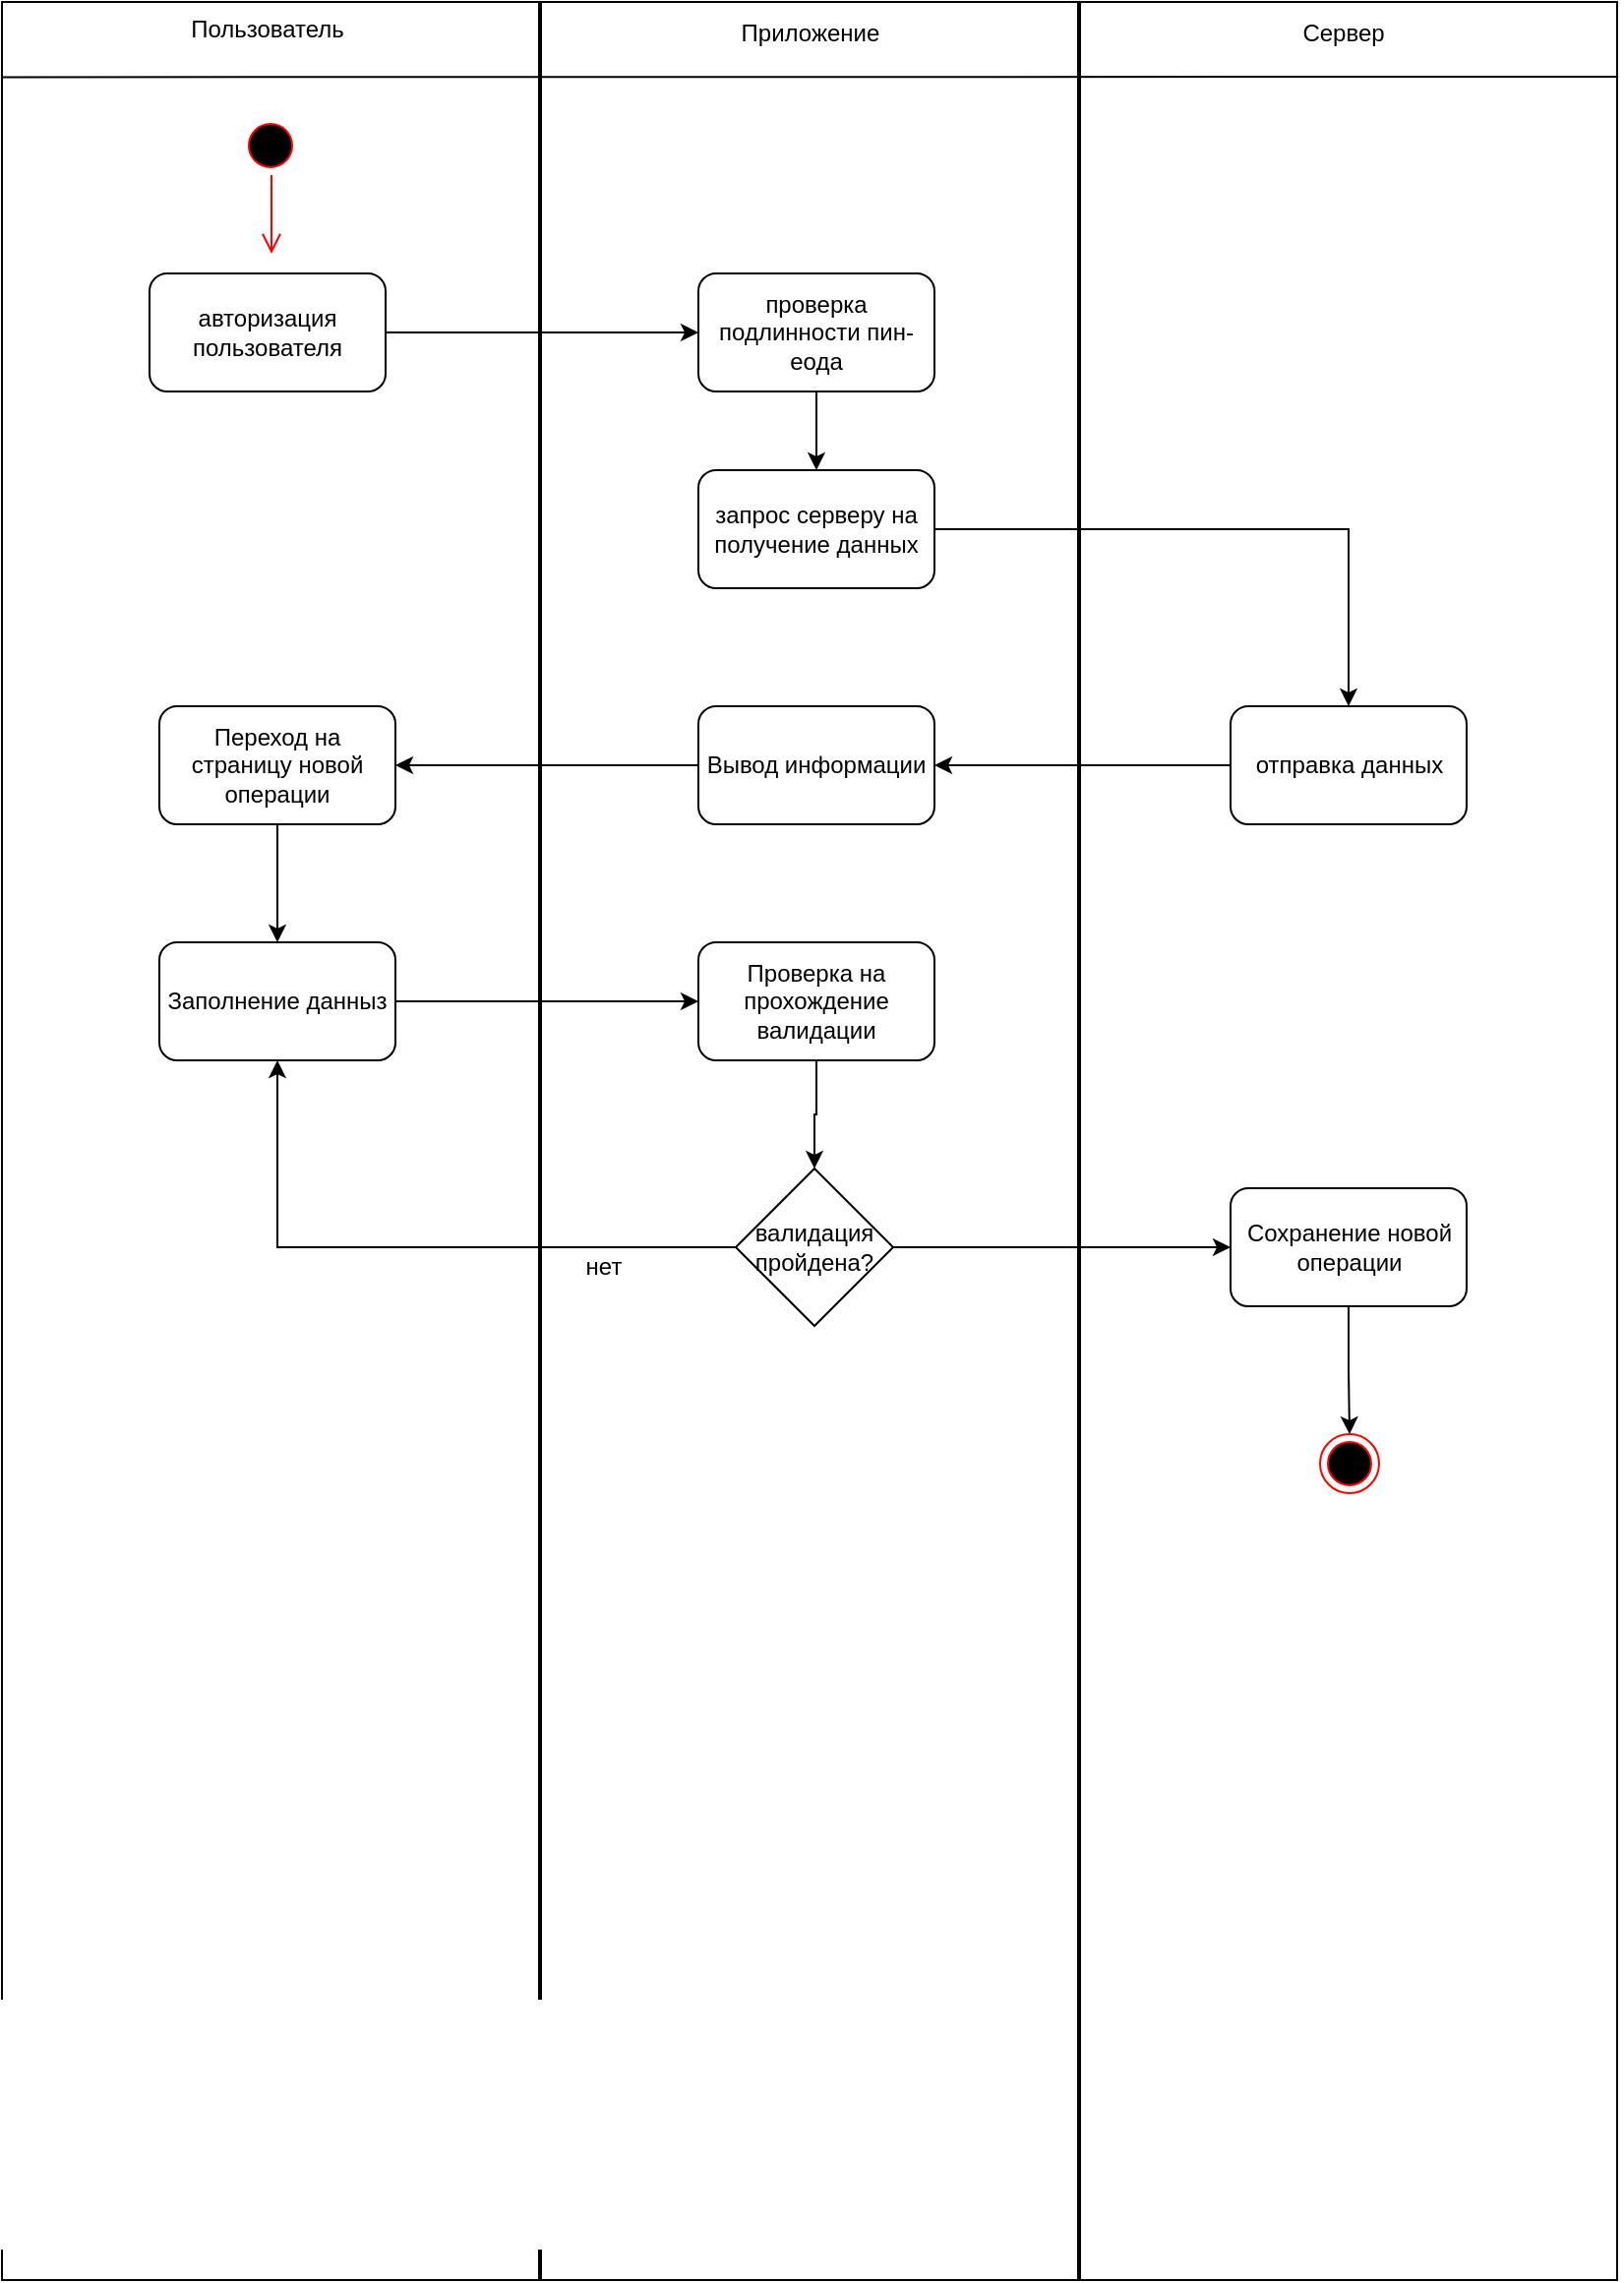 <mxfile version="22.1.18" type="device">
  <diagram name="Страница — 1" id="Jmx_xb76YVXJTKnf_Gih">
    <mxGraphModel dx="1390" dy="2043" grid="1" gridSize="10" guides="1" tooltips="1" connect="1" arrows="1" fold="1" page="1" pageScale="1" pageWidth="827" pageHeight="1169" math="0" shadow="0">
      <root>
        <mxCell id="0" />
        <mxCell id="1" parent="0" />
        <mxCell id="Po6J92bwT0HOYJmBbjon-1" value="" style="rounded=0;whiteSpace=wrap;html=1;movable=0;resizable=0;rotatable=0;deletable=0;editable=0;locked=1;connectable=0;" parent="1" vertex="1">
          <mxGeometry y="2" width="273" height="1158" as="geometry" />
        </mxCell>
        <mxCell id="Po6J92bwT0HOYJmBbjon-3" value="" style="rounded=0;whiteSpace=wrap;html=1;movable=0;resizable=0;rotatable=0;deletable=0;editable=0;locked=1;connectable=0;" parent="1" vertex="1">
          <mxGeometry x="274" y="2" width="273" height="1158" as="geometry" />
        </mxCell>
        <mxCell id="Po6J92bwT0HOYJmBbjon-4" value="" style="rounded=0;whiteSpace=wrap;html=1;movable=0;resizable=0;rotatable=0;deletable=0;editable=0;locked=1;connectable=0;" parent="1" vertex="1">
          <mxGeometry x="548" y="2" width="273" height="1158" as="geometry" />
        </mxCell>
        <mxCell id="Po6J92bwT0HOYJmBbjon-5" value="Пользователь" style="text;html=1;strokeColor=none;fillColor=none;align=center;verticalAlign=middle;whiteSpace=wrap;rounded=0;movable=0;resizable=0;rotatable=0;deletable=0;editable=0;locked=1;connectable=0;" parent="1" vertex="1">
          <mxGeometry y="2" width="270" height="28" as="geometry" />
        </mxCell>
        <mxCell id="Po6J92bwT0HOYJmBbjon-6" value="Приложение" style="text;html=1;strokeColor=none;fillColor=none;align=center;verticalAlign=middle;whiteSpace=wrap;rounded=0;movable=0;resizable=0;rotatable=0;deletable=0;editable=0;locked=1;connectable=0;" parent="1" vertex="1">
          <mxGeometry x="275.5" y="4" width="270" height="28" as="geometry" />
        </mxCell>
        <mxCell id="Po6J92bwT0HOYJmBbjon-7" value="Сервер" style="text;html=1;strokeColor=none;fillColor=none;align=center;verticalAlign=middle;whiteSpace=wrap;rounded=0;movable=0;resizable=0;rotatable=0;deletable=0;editable=0;locked=1;connectable=0;" parent="1" vertex="1">
          <mxGeometry x="547" y="4" width="270" height="28" as="geometry" />
        </mxCell>
        <mxCell id="Po6J92bwT0HOYJmBbjon-8" value="" style="endArrow=none;html=1;rounded=0;entryX=1.002;entryY=0.024;entryDx=0;entryDy=0;entryPerimeter=0;exitX=0;exitY=0.033;exitDx=0;exitDy=0;exitPerimeter=0;movable=0;resizable=0;rotatable=0;deletable=0;editable=0;locked=1;connectable=0;" parent="1" source="Po6J92bwT0HOYJmBbjon-1" edge="1">
          <mxGeometry width="50" height="50" relative="1" as="geometry">
            <mxPoint x="330" y="280.21" as="sourcePoint" />
            <mxPoint x="821.546" y="40.002" as="targetPoint" />
          </mxGeometry>
        </mxCell>
        <mxCell id="Po6J92bwT0HOYJmBbjon-12" value="" style="ellipse;html=1;shape=startState;fillColor=#000000;strokeColor=#ff0000;" parent="1" vertex="1">
          <mxGeometry x="121.5" y="60" width="30" height="30" as="geometry" />
        </mxCell>
        <mxCell id="Po6J92bwT0HOYJmBbjon-13" value="" style="edgeStyle=orthogonalEdgeStyle;html=1;verticalAlign=bottom;endArrow=open;endSize=8;strokeColor=#ff0000;rounded=0;" parent="1" source="Po6J92bwT0HOYJmBbjon-12" edge="1">
          <mxGeometry relative="1" as="geometry">
            <mxPoint x="137" y="130" as="targetPoint" />
            <Array as="points">
              <mxPoint x="137" y="90" />
              <mxPoint x="137" y="90" />
            </Array>
          </mxGeometry>
        </mxCell>
        <mxCell id="_p6BebtUVBuQHcfP5eKH-2" style="edgeStyle=orthogonalEdgeStyle;rounded=0;orthogonalLoop=1;jettySize=auto;html=1;entryX=0;entryY=0.5;entryDx=0;entryDy=0;" edge="1" parent="1" source="Po6J92bwT0HOYJmBbjon-14" target="_p6BebtUVBuQHcfP5eKH-1">
          <mxGeometry relative="1" as="geometry" />
        </mxCell>
        <mxCell id="Po6J92bwT0HOYJmBbjon-14" value="авторизация пользователя" style="rounded=1;whiteSpace=wrap;html=1;" parent="1" vertex="1">
          <mxGeometry x="75" y="140" width="120" height="60" as="geometry" />
        </mxCell>
        <mxCell id="Po6J92bwT0HOYJmBbjon-48" value="" style="ellipse;html=1;shape=endState;fillColor=#000000;strokeColor=#ff0000;" parent="1" vertex="1">
          <mxGeometry x="670" y="730" width="30" height="30" as="geometry" />
        </mxCell>
        <mxCell id="_p6BebtUVBuQHcfP5eKH-4" style="edgeStyle=orthogonalEdgeStyle;rounded=0;orthogonalLoop=1;jettySize=auto;html=1;entryX=0.5;entryY=0;entryDx=0;entryDy=0;" edge="1" parent="1" source="_p6BebtUVBuQHcfP5eKH-1" target="_p6BebtUVBuQHcfP5eKH-3">
          <mxGeometry relative="1" as="geometry" />
        </mxCell>
        <mxCell id="_p6BebtUVBuQHcfP5eKH-1" value="проверка подлинности пин-еода" style="rounded=1;whiteSpace=wrap;html=1;" vertex="1" parent="1">
          <mxGeometry x="354" y="140" width="120" height="60" as="geometry" />
        </mxCell>
        <mxCell id="_p6BebtUVBuQHcfP5eKH-7" style="edgeStyle=orthogonalEdgeStyle;rounded=0;orthogonalLoop=1;jettySize=auto;html=1;entryX=0.5;entryY=0;entryDx=0;entryDy=0;" edge="1" parent="1" source="_p6BebtUVBuQHcfP5eKH-3" target="_p6BebtUVBuQHcfP5eKH-5">
          <mxGeometry relative="1" as="geometry" />
        </mxCell>
        <mxCell id="_p6BebtUVBuQHcfP5eKH-3" value="запрос серверу на получение данных" style="rounded=1;whiteSpace=wrap;html=1;" vertex="1" parent="1">
          <mxGeometry x="354" y="240" width="120" height="60" as="geometry" />
        </mxCell>
        <mxCell id="_p6BebtUVBuQHcfP5eKH-8" style="edgeStyle=orthogonalEdgeStyle;rounded=0;orthogonalLoop=1;jettySize=auto;html=1;entryX=1;entryY=0.5;entryDx=0;entryDy=0;" edge="1" parent="1" source="_p6BebtUVBuQHcfP5eKH-5" target="_p6BebtUVBuQHcfP5eKH-6">
          <mxGeometry relative="1" as="geometry" />
        </mxCell>
        <mxCell id="_p6BebtUVBuQHcfP5eKH-5" value="отправка данных" style="rounded=1;whiteSpace=wrap;html=1;" vertex="1" parent="1">
          <mxGeometry x="624.5" y="360" width="120" height="60" as="geometry" />
        </mxCell>
        <mxCell id="_p6BebtUVBuQHcfP5eKH-12" style="edgeStyle=orthogonalEdgeStyle;rounded=0;orthogonalLoop=1;jettySize=auto;html=1;entryX=1;entryY=0.5;entryDx=0;entryDy=0;" edge="1" parent="1" source="_p6BebtUVBuQHcfP5eKH-6" target="_p6BebtUVBuQHcfP5eKH-9">
          <mxGeometry relative="1" as="geometry" />
        </mxCell>
        <mxCell id="_p6BebtUVBuQHcfP5eKH-6" value="Вывод информации" style="rounded=1;whiteSpace=wrap;html=1;" vertex="1" parent="1">
          <mxGeometry x="354" y="360" width="120" height="60" as="geometry" />
        </mxCell>
        <mxCell id="_p6BebtUVBuQHcfP5eKH-13" style="edgeStyle=orthogonalEdgeStyle;rounded=0;orthogonalLoop=1;jettySize=auto;html=1;entryX=0.5;entryY=0;entryDx=0;entryDy=0;" edge="1" parent="1" source="_p6BebtUVBuQHcfP5eKH-9" target="_p6BebtUVBuQHcfP5eKH-10">
          <mxGeometry relative="1" as="geometry" />
        </mxCell>
        <mxCell id="_p6BebtUVBuQHcfP5eKH-9" value="Переход на страницу новой операции" style="rounded=1;whiteSpace=wrap;html=1;" vertex="1" parent="1">
          <mxGeometry x="80" y="360" width="120" height="60" as="geometry" />
        </mxCell>
        <mxCell id="_p6BebtUVBuQHcfP5eKH-14" style="edgeStyle=orthogonalEdgeStyle;rounded=0;orthogonalLoop=1;jettySize=auto;html=1;entryX=0;entryY=0.5;entryDx=0;entryDy=0;" edge="1" parent="1" source="_p6BebtUVBuQHcfP5eKH-10" target="_p6BebtUVBuQHcfP5eKH-11">
          <mxGeometry relative="1" as="geometry" />
        </mxCell>
        <mxCell id="_p6BebtUVBuQHcfP5eKH-10" value="Заполнение данныз" style="rounded=1;whiteSpace=wrap;html=1;" vertex="1" parent="1">
          <mxGeometry x="80" y="480" width="120" height="60" as="geometry" />
        </mxCell>
        <mxCell id="_p6BebtUVBuQHcfP5eKH-18" style="edgeStyle=orthogonalEdgeStyle;rounded=0;orthogonalLoop=1;jettySize=auto;html=1;entryX=0.5;entryY=0;entryDx=0;entryDy=0;" edge="1" parent="1" source="_p6BebtUVBuQHcfP5eKH-11" target="_p6BebtUVBuQHcfP5eKH-15">
          <mxGeometry relative="1" as="geometry" />
        </mxCell>
        <mxCell id="_p6BebtUVBuQHcfP5eKH-11" value="Проверка на прохождение валидации" style="rounded=1;whiteSpace=wrap;html=1;" vertex="1" parent="1">
          <mxGeometry x="354" y="480" width="120" height="60" as="geometry" />
        </mxCell>
        <mxCell id="_p6BebtUVBuQHcfP5eKH-19" style="edgeStyle=orthogonalEdgeStyle;rounded=0;orthogonalLoop=1;jettySize=auto;html=1;entryX=0.5;entryY=1;entryDx=0;entryDy=0;" edge="1" parent="1" source="_p6BebtUVBuQHcfP5eKH-15" target="_p6BebtUVBuQHcfP5eKH-10">
          <mxGeometry relative="1" as="geometry" />
        </mxCell>
        <mxCell id="_p6BebtUVBuQHcfP5eKH-22" style="edgeStyle=orthogonalEdgeStyle;rounded=0;orthogonalLoop=1;jettySize=auto;html=1;entryX=0;entryY=0.5;entryDx=0;entryDy=0;" edge="1" parent="1" source="_p6BebtUVBuQHcfP5eKH-15" target="_p6BebtUVBuQHcfP5eKH-16">
          <mxGeometry relative="1" as="geometry" />
        </mxCell>
        <mxCell id="_p6BebtUVBuQHcfP5eKH-15" value="валидация пройдена?" style="rhombus;whiteSpace=wrap;html=1;" vertex="1" parent="1">
          <mxGeometry x="373" y="595" width="80" height="80" as="geometry" />
        </mxCell>
        <mxCell id="_p6BebtUVBuQHcfP5eKH-25" style="edgeStyle=orthogonalEdgeStyle;rounded=0;orthogonalLoop=1;jettySize=auto;html=1;entryX=0.5;entryY=0;entryDx=0;entryDy=0;" edge="1" parent="1" source="_p6BebtUVBuQHcfP5eKH-16" target="Po6J92bwT0HOYJmBbjon-48">
          <mxGeometry relative="1" as="geometry" />
        </mxCell>
        <mxCell id="_p6BebtUVBuQHcfP5eKH-16" value="Сохранение новой операции" style="rounded=1;whiteSpace=wrap;html=1;" vertex="1" parent="1">
          <mxGeometry x="624.5" y="605" width="120" height="60" as="geometry" />
        </mxCell>
        <mxCell id="_p6BebtUVBuQHcfP5eKH-20" value="нет" style="text;html=1;strokeColor=none;fillColor=none;align=center;verticalAlign=middle;whiteSpace=wrap;rounded=0;" vertex="1" parent="1">
          <mxGeometry x="275.5" y="630" width="60" height="30" as="geometry" />
        </mxCell>
      </root>
    </mxGraphModel>
  </diagram>
</mxfile>
